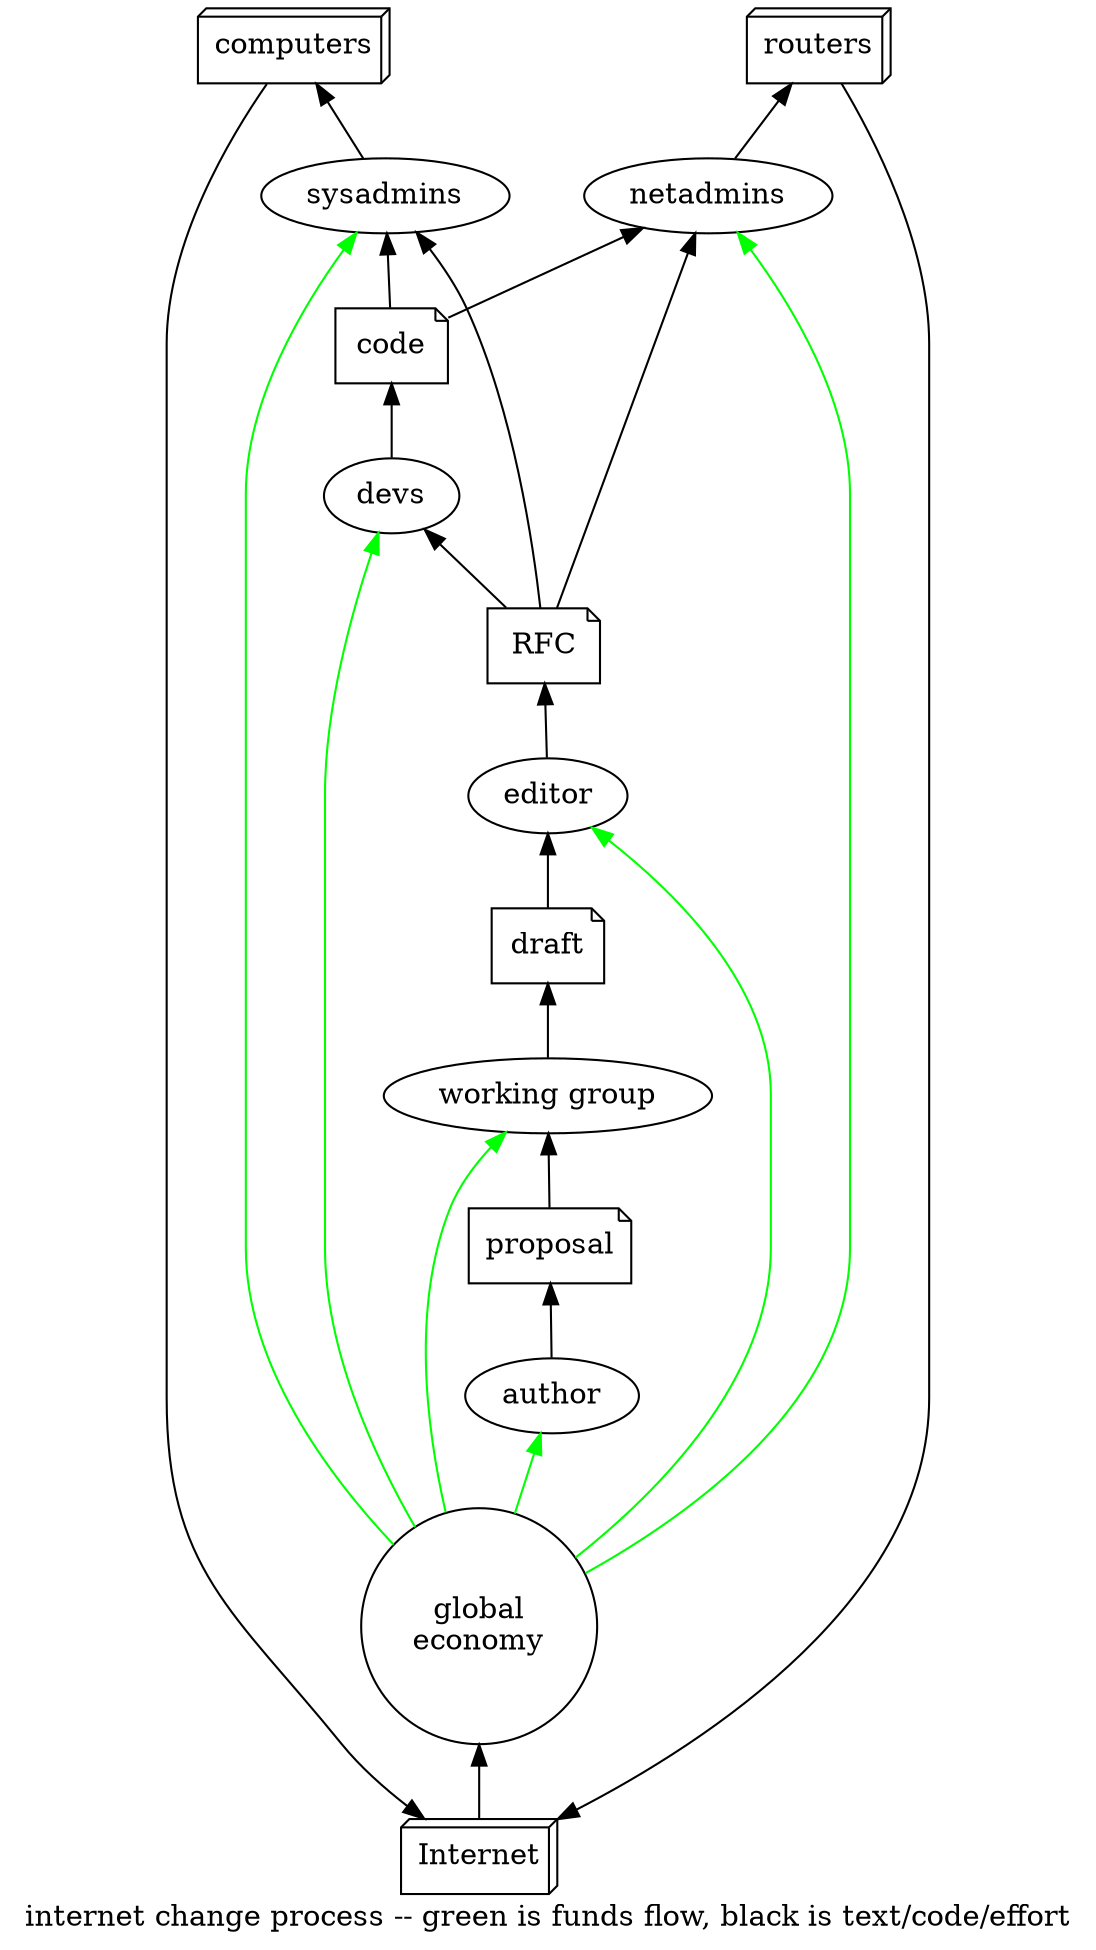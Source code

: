 digraph change_internet {
    rankdir=BT;
    label="internet change process -- green is funds flow, black is text/code/effort"
    // size="6,9";

    net [label="Internet"];
    wg [label="working group"]
    eco [label="global\neconomy", shape=circle]
    proposal [shape=note];
    draft [shape=note];
    RFC [shape=note];
    code [shape=note];
    computers [shape=box3d]
    routers [shape=box3d]
    net [shape=box3d]
    eco [shape=circle]

    author -> proposal;
    proposal -> wg;
    wg -> draft;
    draft -> editor;
    editor -> RFC;
    RFC -> devs;
    devs -> code;
    code -> sysadmins;
    code -> netadmins;
    RFC -> sysadmins;
    RFC -> netadmins;
    sysadmins -> computers;
    netadmins -> routers;
    computers -> net;
    routers -> net;
    net -> eco;

    eco -> author[color=green];
    eco -> wg[color=green];
    eco -> editor[color=green];
    eco -> devs[color=green];
    eco -> sysadmins[color=green];
    eco -> netadmins[color=green];
}
